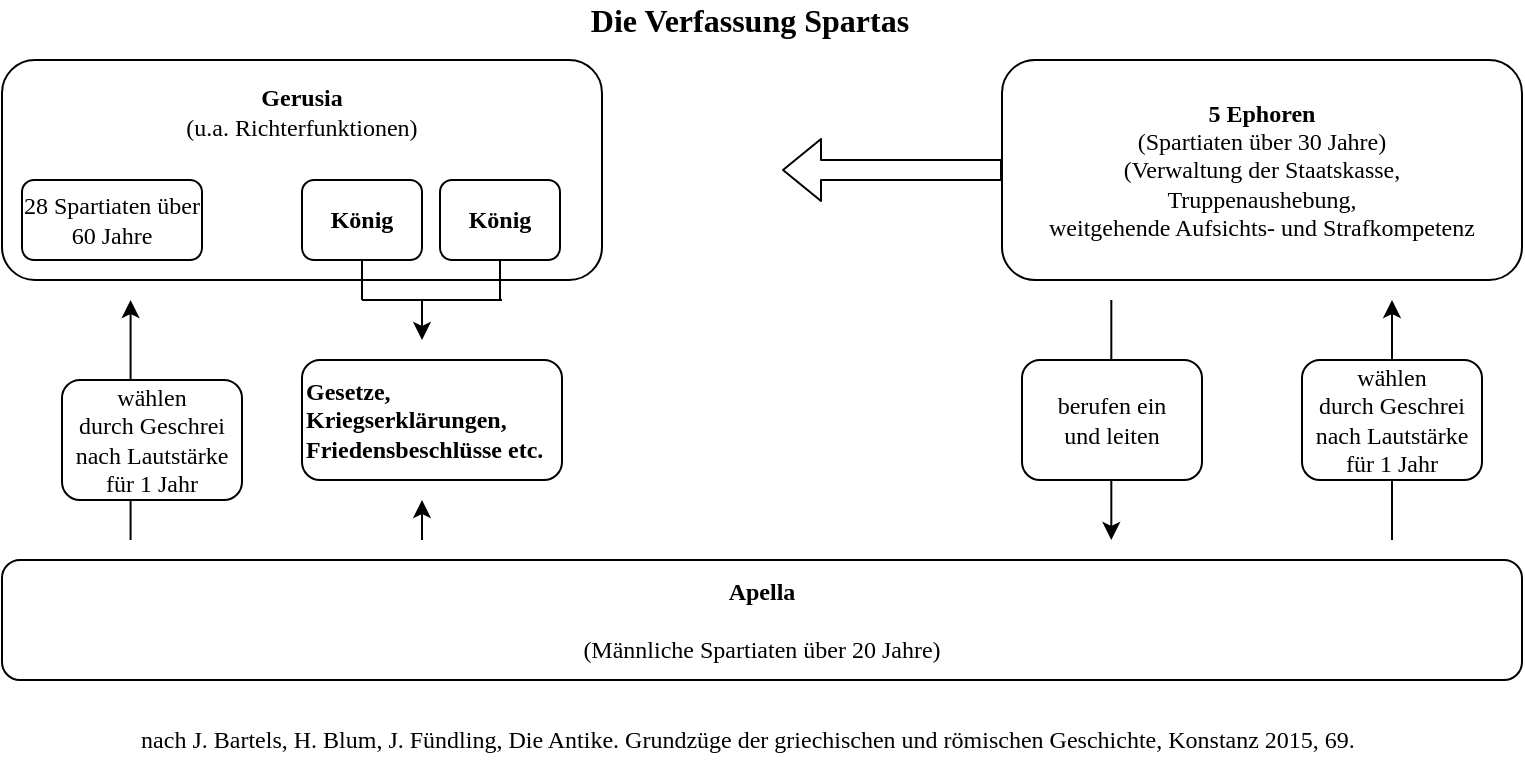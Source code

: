 <mxfile version="13.6.5" type="github">
  <diagram id="H6hv9SiHKzZqjlDdeg75" name="Page-1">
    <mxGraphModel dx="2620" dy="1430" grid="1" gridSize="10" guides="1" tooltips="1" connect="1" arrows="1" fold="1" page="1" pageScale="1" pageWidth="827" pageHeight="1169" math="0" shadow="0">
      <root>
        <mxCell id="0" />
        <mxCell id="1" parent="0" />
        <mxCell id="lW4gXM_ckCu2pagRWVlF-8" value="" style="endArrow=classic;html=1;" edge="1" parent="1">
          <mxGeometry width="50" height="50" relative="1" as="geometry">
            <mxPoint x="594.66" y="170" as="sourcePoint" />
            <mxPoint x="594.66" y="290" as="targetPoint" />
          </mxGeometry>
        </mxCell>
        <mxCell id="lW4gXM_ckCu2pagRWVlF-9" value="" style="endArrow=classic;html=1;" edge="1" parent="1">
          <mxGeometry width="50" height="50" relative="1" as="geometry">
            <mxPoint x="735" y="290" as="sourcePoint" />
            <mxPoint x="735" y="170" as="targetPoint" />
          </mxGeometry>
        </mxCell>
        <mxCell id="lW4gXM_ckCu2pagRWVlF-2" value="&lt;div&gt;nach J. Bartels, H. Blum, J. Fündling, Die Antike. Grundzüge der griechischen und römischen Geschichte, Konstanz 2015, 69.&lt;/div&gt;" style="text;html=1;strokeColor=none;fillColor=none;align=center;verticalAlign=middle;whiteSpace=wrap;rounded=0;fontFamily=Cardo;" vertex="1" parent="1">
          <mxGeometry x="78" y="380" width="670" height="20" as="geometry" />
        </mxCell>
        <mxCell id="lW4gXM_ckCu2pagRWVlF-3" value="&lt;b&gt;&lt;font style=&quot;font-size: 16px&quot; face=&quot;Cardo&quot;&gt;Die Verfassung Spartas&lt;br&gt;&lt;/font&gt;&lt;/b&gt;" style="text;html=1;strokeColor=none;fillColor=none;align=center;verticalAlign=middle;whiteSpace=wrap;rounded=0;" vertex="1" parent="1">
          <mxGeometry x="319" y="20" width="190" height="20" as="geometry" />
        </mxCell>
        <mxCell id="lW4gXM_ckCu2pagRWVlF-4" value="&lt;div&gt;&lt;b&gt;&lt;font face=&quot;Cardo&quot;&gt;5 Ephoren&lt;/font&gt;&lt;/b&gt;&lt;/div&gt;&lt;div&gt;&lt;font face=&quot;Cardo&quot;&gt;(Spartiaten über 30 Jahre)&lt;/font&gt;&lt;/div&gt;&lt;div&gt;&lt;font face=&quot;Cardo&quot;&gt;(Verwaltung der Staatskasse, &lt;br&gt;&lt;/font&gt;&lt;/div&gt;&lt;div&gt;&lt;font face=&quot;Cardo&quot;&gt;Truppenaushebung,&lt;/font&gt;&lt;/div&gt;&lt;div&gt;&lt;font face=&quot;Cardo&quot;&gt;weitgehende Aufsichts- und Strafkompetenz&lt;br&gt;&lt;/font&gt;&lt;/div&gt;" style="rounded=1;whiteSpace=wrap;html=1;" vertex="1" parent="1">
          <mxGeometry x="540" y="50" width="260" height="110" as="geometry" />
        </mxCell>
        <mxCell id="lW4gXM_ckCu2pagRWVlF-5" value="&lt;div&gt;&lt;b&gt;&lt;font face=&quot;Cardo&quot;&gt;Apella&lt;/font&gt;&lt;/b&gt;&lt;/div&gt;&lt;div&gt;&lt;font face=&quot;Cardo&quot;&gt;&lt;br&gt;&lt;/font&gt;&lt;/div&gt;&lt;div&gt;&lt;font face=&quot;Cardo&quot;&gt;(Männliche Spartiaten über 20 Jahre)&lt;br&gt;&lt;/font&gt;&lt;/div&gt;" style="rounded=1;whiteSpace=wrap;html=1;" vertex="1" parent="1">
          <mxGeometry x="40" y="300" width="760" height="60" as="geometry" />
        </mxCell>
        <mxCell id="lW4gXM_ckCu2pagRWVlF-6" value="&lt;div&gt;&lt;font face=&quot;Cardo&quot;&gt;wählen &lt;br&gt;&lt;/font&gt;&lt;/div&gt;&lt;div&gt;&lt;font face=&quot;Cardo&quot;&gt;durch Geschrei nach Lautstärke für 1 Jahr&lt;/font&gt;&lt;/div&gt;" style="rounded=1;whiteSpace=wrap;html=1;" vertex="1" parent="1">
          <mxGeometry x="690" y="200" width="90" height="60" as="geometry" />
        </mxCell>
        <mxCell id="lW4gXM_ckCu2pagRWVlF-7" value="&lt;div&gt;&lt;font face=&quot;Cardo&quot;&gt;berufen ein&lt;/font&gt;&lt;/div&gt;&lt;div&gt;&lt;font face=&quot;Cardo&quot;&gt;und leiten&lt;/font&gt;&lt;/div&gt;" style="rounded=1;whiteSpace=wrap;html=1;" vertex="1" parent="1">
          <mxGeometry x="550" y="200" width="90" height="60" as="geometry" />
        </mxCell>
        <mxCell id="lW4gXM_ckCu2pagRWVlF-10" value="" style="shape=flexArrow;endArrow=classic;html=1;exitX=0;exitY=0.5;exitDx=0;exitDy=0;" edge="1" parent="1" source="lW4gXM_ckCu2pagRWVlF-4">
          <mxGeometry width="50" height="50" relative="1" as="geometry">
            <mxPoint x="500" y="180" as="sourcePoint" />
            <mxPoint x="430" y="105" as="targetPoint" />
          </mxGeometry>
        </mxCell>
        <mxCell id="lW4gXM_ckCu2pagRWVlF-11" value="&lt;div&gt;&lt;b&gt;&lt;font face=&quot;Cardo&quot;&gt;Gerusia&lt;/font&gt;&lt;/b&gt;&lt;/div&gt;&lt;div&gt;&lt;font face=&quot;Cardo&quot;&gt;(u.a. Richterfunktionen)&lt;/font&gt;&lt;/div&gt;&lt;div&gt;&lt;font face=&quot;Cardo&quot;&gt;&lt;br&gt;&lt;/font&gt;&lt;/div&gt;&lt;div&gt;&lt;font face=&quot;Cardo&quot;&gt;&lt;br&gt;&lt;/font&gt;&lt;/div&gt;&lt;div&gt;&lt;font face=&quot;Cardo&quot;&gt;&lt;br&gt;&lt;/font&gt;&lt;/div&gt;&lt;div&gt;&lt;font face=&quot;Cardo&quot;&gt;&lt;br&gt;&lt;/font&gt;&lt;/div&gt;" style="rounded=1;whiteSpace=wrap;html=1;" vertex="1" parent="1">
          <mxGeometry x="40" y="50" width="300" height="110" as="geometry" />
        </mxCell>
        <mxCell id="lW4gXM_ckCu2pagRWVlF-12" value="" style="endArrow=classic;html=1;" edge="1" parent="1">
          <mxGeometry width="50" height="50" relative="1" as="geometry">
            <mxPoint x="104.29" y="290.0" as="sourcePoint" />
            <mxPoint x="104.29" y="170.0" as="targetPoint" />
          </mxGeometry>
        </mxCell>
        <mxCell id="lW4gXM_ckCu2pagRWVlF-13" value="&lt;div align=&quot;left&quot;&gt;&lt;font face=&quot;Cardo&quot;&gt;&lt;b&gt;Gesetze,&lt;/b&gt;&lt;/font&gt;&lt;/div&gt;&lt;div align=&quot;left&quot;&gt;&lt;font face=&quot;Cardo&quot;&gt;&lt;b&gt;Kriegserklärungen,&lt;br&gt;Friedensbeschlüsse etc.&lt;br&gt;&lt;/b&gt;&lt;/font&gt;&lt;/div&gt;" style="rounded=1;whiteSpace=wrap;html=1;align=left;" vertex="1" parent="1">
          <mxGeometry x="190" y="200" width="130" height="60" as="geometry" />
        </mxCell>
        <mxCell id="lW4gXM_ckCu2pagRWVlF-14" value="&lt;div&gt;&lt;font face=&quot;Cardo&quot;&gt;wählen &lt;br&gt;&lt;/font&gt;&lt;/div&gt;&lt;div&gt;&lt;font face=&quot;Cardo&quot;&gt;durch Geschrei nach Lautstärke für 1 Jahr&lt;/font&gt;&lt;/div&gt;" style="rounded=1;whiteSpace=wrap;html=1;" vertex="1" parent="1">
          <mxGeometry x="70" y="210" width="90" height="60" as="geometry" />
        </mxCell>
        <mxCell id="lW4gXM_ckCu2pagRWVlF-16" value="" style="endArrow=classic;html=1;" edge="1" parent="1">
          <mxGeometry width="50" height="50" relative="1" as="geometry">
            <mxPoint x="250" y="290" as="sourcePoint" />
            <mxPoint x="250" y="270" as="targetPoint" />
          </mxGeometry>
        </mxCell>
        <mxCell id="lW4gXM_ckCu2pagRWVlF-17" value="" style="endArrow=classic;html=1;" edge="1" parent="1">
          <mxGeometry width="50" height="50" relative="1" as="geometry">
            <mxPoint x="250" y="170" as="sourcePoint" />
            <mxPoint x="250" y="190" as="targetPoint" />
          </mxGeometry>
        </mxCell>
        <mxCell id="lW4gXM_ckCu2pagRWVlF-18" value="&lt;b&gt;&lt;font face=&quot;Cardo&quot;&gt;König&lt;/font&gt;&lt;/b&gt;" style="rounded=1;whiteSpace=wrap;html=1;" vertex="1" parent="1">
          <mxGeometry x="190" y="110" width="60" height="40" as="geometry" />
        </mxCell>
        <mxCell id="lW4gXM_ckCu2pagRWVlF-19" value="&lt;b&gt;&lt;font face=&quot;Cardo&quot;&gt;König&lt;/font&gt;&lt;/b&gt;" style="rounded=1;whiteSpace=wrap;html=1;" vertex="1" parent="1">
          <mxGeometry x="259" y="110" width="60" height="40" as="geometry" />
        </mxCell>
        <mxCell id="lW4gXM_ckCu2pagRWVlF-20" value="&lt;font face=&quot;Cardo&quot;&gt;28 Spartiaten über 60 Jahre&lt;br&gt;&lt;/font&gt;" style="rounded=1;whiteSpace=wrap;html=1;" vertex="1" parent="1">
          <mxGeometry x="50" y="110" width="90" height="40" as="geometry" />
        </mxCell>
        <mxCell id="lW4gXM_ckCu2pagRWVlF-21" value="" style="endArrow=none;html=1;entryX=0.5;entryY=1;entryDx=0;entryDy=0;" edge="1" parent="1" target="lW4gXM_ckCu2pagRWVlF-18">
          <mxGeometry width="50" height="50" relative="1" as="geometry">
            <mxPoint x="220" y="170" as="sourcePoint" />
            <mxPoint x="410" y="160" as="targetPoint" />
          </mxGeometry>
        </mxCell>
        <mxCell id="lW4gXM_ckCu2pagRWVlF-22" value="" style="endArrow=none;html=1;entryX=0.5;entryY=1;entryDx=0;entryDy=0;" edge="1" parent="1" target="lW4gXM_ckCu2pagRWVlF-19">
          <mxGeometry width="50" height="50" relative="1" as="geometry">
            <mxPoint x="289" y="170" as="sourcePoint" />
            <mxPoint x="410" y="160" as="targetPoint" />
          </mxGeometry>
        </mxCell>
        <mxCell id="lW4gXM_ckCu2pagRWVlF-23" value="" style="endArrow=none;html=1;" edge="1" parent="1">
          <mxGeometry width="50" height="50" relative="1" as="geometry">
            <mxPoint x="220" y="170" as="sourcePoint" />
            <mxPoint x="290" y="170" as="targetPoint" />
          </mxGeometry>
        </mxCell>
      </root>
    </mxGraphModel>
  </diagram>
</mxfile>
